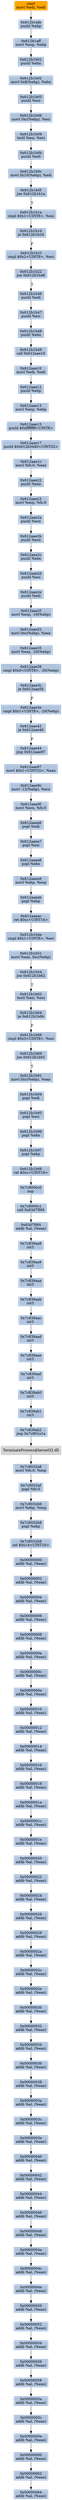 digraph G {
node[shape=rectangle,style=filled,fillcolor=lightsteelblue,color=lightsteelblue]
bgcolor="transparent"
a0x612b1afcmovl_edi_edi[label="start\nmovl %edi, %edi",color="lightgrey",fillcolor="orange"];
a0x612b1afepushl_ebp[label="0x612b1afe\npushl %ebp"];
a0x612b1affmovl_esp_ebp[label="0x612b1aff\nmovl %esp, %ebp"];
a0x612b1b01pushl_ebx[label="0x612b1b01\npushl %ebx"];
a0x612b1b02movl_0x8ebp__ebx[label="0x612b1b02\nmovl 0x8(%ebp), %ebx"];
a0x612b1b05pushl_esi[label="0x612b1b05\npushl %esi"];
a0x612b1b06movl_0xcebp__esi[label="0x612b1b06\nmovl 0xc(%ebp), %esi"];
a0x612b1b09testl_esi_esi[label="0x612b1b09\ntestl %esi, %esi"];
a0x612b1b0bpushl_edi[label="0x612b1b0b\npushl %edi"];
a0x612b1b0cmovl_0x10ebp__edi[label="0x612b1b0c\nmovl 0x10(%ebp), %edi"];
a0x612b1b0fjne_0x612b1b1a[label="0x612b1b0f\njne 0x612b1b1a"];
a0x612b1b1acmpl_0x1UINT8_esi[label="0x612b1b1a\ncmpl $0x1<UINT8>, %esi"];
a0x612b1b1dje_0x612b1b24[label="0x612b1b1d\nje 0x612b1b24"];
a0x612b1b1fcmpl_0x2UINT8_esi[label="0x612b1b1f\ncmpl $0x2<UINT8>, %esi"];
a0x612b1b22jne_0x612b1b46[label="0x612b1b22\njne 0x612b1b46"];
a0x612b1b46pushl_edi[label="0x612b1b46\npushl %edi"];
a0x612b1b47pushl_esi[label="0x612b1b47\npushl %esi"];
a0x612b1b48pushl_ebx[label="0x612b1b48\npushl %ebx"];
a0x612b1b49call_0x612aae10[label="0x612b1b49\ncall 0x612aae10"];
a0x612aae10movl_edi_edi[label="0x612aae10\nmovl %edi, %edi"];
a0x612aae12pushl_ebp[label="0x612aae12\npushl %ebp"];
a0x612aae13movl_esp_ebp[label="0x612aae13\nmovl %esp, %ebp"];
a0x612aae15pushl_0xffffffffUINT8[label="0x612aae15\npushl $0xffffffff<UINT8>"];
a0x612aae17pushl_0x612b3440UINT32[label="0x612aae17\npushl $0x612b3440<UINT32>"];
a0x612aae1cmovl_fs_0_eax[label="0x612aae1c\nmovl %fs:0, %eax"];
a0x612aae22pushl_eax[label="0x612aae22\npushl %eax"];
a0x612aae23movl_esp_fs_0[label="0x612aae23\nmovl %esp, %fs:0"];
a0x612aae2apushl_ecx[label="0x612aae2a\npushl %ecx"];
a0x612aae2bpushl_ecx[label="0x612aae2b\npushl %ecx"];
a0x612aae2cpushl_ebx[label="0x612aae2c\npushl %ebx"];
a0x612aae2dpushl_esi[label="0x612aae2d\npushl %esi"];
a0x612aae2epushl_edi[label="0x612aae2e\npushl %edi"];
a0x612aae2fmovl_esp__16ebp_[label="0x612aae2f\nmovl %esp, -16(%ebp)"];
a0x612aae32movl_0xcebp__eax[label="0x612aae32\nmovl 0xc(%ebp), %eax"];
a0x612aae35movl_eax__20ebp_[label="0x612aae35\nmovl %eax, -20(%ebp)"];
a0x612aae38cmpl_0x0UINT8__20ebp_[label="0x612aae38\ncmpl $0x0<UINT8>, -20(%ebp)"];
a0x612aae3cje_0x612aae5b[label="0x612aae3c\nje 0x612aae5b"];
a0x612aae3ecmpl_0x1UINT8__20ebp_[label="0x612aae3e\ncmpl $0x1<UINT8>, -20(%ebp)"];
a0x612aae42je_0x612aae46[label="0x612aae42\nje 0x612aae46"];
a0x612aae44jmp_0x612aae97[label="0x612aae44\njmp 0x612aae97"];
a0x612aae97movl_0x1UINT32_eax[label="0x612aae97\nmovl $0x1<UINT32>, %eax"];
a0x612aae9cmovl__12ebp__ecx[label="0x612aae9c\nmovl -12(%ebp), %ecx"];
a0x612aae9fmovl_ecx_fs_0[label="0x612aae9f\nmovl %ecx, %fs:0"];
a0x612aaea6popl_edi[label="0x612aaea6\npopl %edi"];
a0x612aaea7popl_esi[label="0x612aaea7\npopl %esi"];
a0x612aaea8popl_ebx[label="0x612aaea8\npopl %ebx"];
a0x612aaea9movl_ebp_esp[label="0x612aaea9\nmovl %ebp, %esp"];
a0x612aaeabpopl_ebp[label="0x612aaeab\npopl %ebp"];
a0x612aaeacret_0xcUINT16[label="0x612aaeac\nret $0xc<UINT16>"];
a0x612b1b4ecmpl_0x1UINT8_esi[label="0x612b1b4e\ncmpl $0x1<UINT8>, %esi"];
a0x612b1b51movl_eax_0xcebp_[label="0x612b1b51\nmovl %eax, 0xc(%ebp)"];
a0x612b1b54jne_0x612b1b62[label="0x612b1b54\njne 0x612b1b62"];
a0x612b1b62testl_esi_esi[label="0x612b1b62\ntestl %esi, %esi"];
a0x612b1b64je_0x612b1b6b[label="0x612b1b64\nje 0x612b1b6b"];
a0x612b1b66cmpl_0x3UINT8_esi[label="0x612b1b66\ncmpl $0x3<UINT8>, %esi"];
a0x612b1b69jne_0x612b1b91[label="0x612b1b69\njne 0x612b1b91"];
a0x612b1b91movl_0xcebp__eax[label="0x612b1b91\nmovl 0xc(%ebp), %eax"];
a0x612b1b94popl_edi[label="0x612b1b94\npopl %edi"];
a0x612b1b95popl_esi[label="0x612b1b95\npopl %esi"];
a0x612b1b96popl_ebx[label="0x612b1b96\npopl %ebx"];
a0x612b1b97popl_ebp[label="0x612b1b97\npopl %ebp"];
a0x612b1b98ret_0xcUINT16[label="0x612b1b98\nret $0xc<UINT16>"];
a0x7c8000c0nop_[label="0x7c8000c0\nnop "];
a0x7c8000c1call_0x63d7f9f4[label="0x7c8000c1\ncall 0x63d7f9f4"];
a0x63d7f9f4addb_al_eax_[label="0x63d7f9f4\naddb %al, (%eax)"];
a0x7c839aa8int3_[label="0x7c839aa8\nint3 "];
a0x7c839aa9int3_[label="0x7c839aa9\nint3 "];
a0x7c839aaaint3_[label="0x7c839aaa\nint3 "];
a0x7c839aabint3_[label="0x7c839aab\nint3 "];
a0x7c839aacint3_[label="0x7c839aac\nint3 "];
a0x7c839aadint3_[label="0x7c839aad\nint3 "];
a0x7c839aaeint3_[label="0x7c839aae\nint3 "];
a0x7c839aafint3_[label="0x7c839aaf\nint3 "];
a0x7c839ab0int3_[label="0x7c839ab0\nint3 "];
a0x7c839ab1int3_[label="0x7c839ab1\nint3 "];
a0x7c839ab2jmp_0x7c801e1a[label="0x7c839ab2\njmp 0x7c801e1a"];
TerminateProcess_kernel32_dll[label="TerminateProcess@kernel32.dll",color="lightgrey",fillcolor="lightgrey"];
a0x7c9032a8movl_fs_0_esp[label="0x7c9032a8\nmovl %fs:0, %esp"];
a0x7c9032afpopl_fs_0[label="0x7c9032af\npopl %fs:0"];
a0x7c9032b6movl_ebp_esp[label="0x7c9032b6\nmovl %ebp, %esp"];
a0x7c9032b8popl_ebp[label="0x7c9032b8\npopl %ebp"];
a0x7c9032b9ret_0x14UINT16[label="0x7c9032b9\nret $0x14<UINT16>"];
a0x00000000addb_al_eax_[label="0x00000000\naddb %al, (%eax)"];
a0x00000002addb_al_eax_[label="0x00000002\naddb %al, (%eax)"];
a0x00000004addb_al_eax_[label="0x00000004\naddb %al, (%eax)"];
a0x00000006addb_al_eax_[label="0x00000006\naddb %al, (%eax)"];
a0x00000008addb_al_eax_[label="0x00000008\naddb %al, (%eax)"];
a0x0000000aaddb_al_eax_[label="0x0000000a\naddb %al, (%eax)"];
a0x0000000caddb_al_eax_[label="0x0000000c\naddb %al, (%eax)"];
a0x0000000eaddb_al_eax_[label="0x0000000e\naddb %al, (%eax)"];
a0x00000010addb_al_eax_[label="0x00000010\naddb %al, (%eax)"];
a0x00000012addb_al_eax_[label="0x00000012\naddb %al, (%eax)"];
a0x00000014addb_al_eax_[label="0x00000014\naddb %al, (%eax)"];
a0x00000016addb_al_eax_[label="0x00000016\naddb %al, (%eax)"];
a0x00000018addb_al_eax_[label="0x00000018\naddb %al, (%eax)"];
a0x0000001aaddb_al_eax_[label="0x0000001a\naddb %al, (%eax)"];
a0x0000001caddb_al_eax_[label="0x0000001c\naddb %al, (%eax)"];
a0x0000001eaddb_al_eax_[label="0x0000001e\naddb %al, (%eax)"];
a0x00000020addb_al_eax_[label="0x00000020\naddb %al, (%eax)"];
a0x00000022addb_al_eax_[label="0x00000022\naddb %al, (%eax)"];
a0x00000024addb_al_eax_[label="0x00000024\naddb %al, (%eax)"];
a0x00000026addb_al_eax_[label="0x00000026\naddb %al, (%eax)"];
a0x00000028addb_al_eax_[label="0x00000028\naddb %al, (%eax)"];
a0x0000002aaddb_al_eax_[label="0x0000002a\naddb %al, (%eax)"];
a0x0000002caddb_al_eax_[label="0x0000002c\naddb %al, (%eax)"];
a0x0000002eaddb_al_eax_[label="0x0000002e\naddb %al, (%eax)"];
a0x00000030addb_al_eax_[label="0x00000030\naddb %al, (%eax)"];
a0x00000032addb_al_eax_[label="0x00000032\naddb %al, (%eax)"];
a0x00000034addb_al_eax_[label="0x00000034\naddb %al, (%eax)"];
a0x00000036addb_al_eax_[label="0x00000036\naddb %al, (%eax)"];
a0x00000038addb_al_eax_[label="0x00000038\naddb %al, (%eax)"];
a0x0000003aaddb_al_eax_[label="0x0000003a\naddb %al, (%eax)"];
a0x0000003caddb_al_eax_[label="0x0000003c\naddb %al, (%eax)"];
a0x0000003eaddb_al_eax_[label="0x0000003e\naddb %al, (%eax)"];
a0x00000040addb_al_eax_[label="0x00000040\naddb %al, (%eax)"];
a0x00000042addb_al_eax_[label="0x00000042\naddb %al, (%eax)"];
a0x00000044addb_al_eax_[label="0x00000044\naddb %al, (%eax)"];
a0x00000046addb_al_eax_[label="0x00000046\naddb %al, (%eax)"];
a0x00000048addb_al_eax_[label="0x00000048\naddb %al, (%eax)"];
a0x0000004aaddb_al_eax_[label="0x0000004a\naddb %al, (%eax)"];
a0x0000004caddb_al_eax_[label="0x0000004c\naddb %al, (%eax)"];
a0x0000004eaddb_al_eax_[label="0x0000004e\naddb %al, (%eax)"];
a0x00000050addb_al_eax_[label="0x00000050\naddb %al, (%eax)"];
a0x00000052addb_al_eax_[label="0x00000052\naddb %al, (%eax)"];
a0x00000054addb_al_eax_[label="0x00000054\naddb %al, (%eax)"];
a0x00000056addb_al_eax_[label="0x00000056\naddb %al, (%eax)"];
a0x00000058addb_al_eax_[label="0x00000058\naddb %al, (%eax)"];
a0x0000005aaddb_al_eax_[label="0x0000005a\naddb %al, (%eax)"];
a0x0000005caddb_al_eax_[label="0x0000005c\naddb %al, (%eax)"];
a0x0000005eaddb_al_eax_[label="0x0000005e\naddb %al, (%eax)"];
a0x00000060addb_al_eax_[label="0x00000060\naddb %al, (%eax)"];
a0x00000062addb_al_eax_[label="0x00000062\naddb %al, (%eax)"];
a0x00000064addb_al_eax_[label="0x00000064\naddb %al, (%eax)"];
a0x612b1afcmovl_edi_edi -> a0x612b1afepushl_ebp [color="#000000"];
a0x612b1afepushl_ebp -> a0x612b1affmovl_esp_ebp [color="#000000"];
a0x612b1affmovl_esp_ebp -> a0x612b1b01pushl_ebx [color="#000000"];
a0x612b1b01pushl_ebx -> a0x612b1b02movl_0x8ebp__ebx [color="#000000"];
a0x612b1b02movl_0x8ebp__ebx -> a0x612b1b05pushl_esi [color="#000000"];
a0x612b1b05pushl_esi -> a0x612b1b06movl_0xcebp__esi [color="#000000"];
a0x612b1b06movl_0xcebp__esi -> a0x612b1b09testl_esi_esi [color="#000000"];
a0x612b1b09testl_esi_esi -> a0x612b1b0bpushl_edi [color="#000000"];
a0x612b1b0bpushl_edi -> a0x612b1b0cmovl_0x10ebp__edi [color="#000000"];
a0x612b1b0cmovl_0x10ebp__edi -> a0x612b1b0fjne_0x612b1b1a [color="#000000"];
a0x612b1b0fjne_0x612b1b1a -> a0x612b1b1acmpl_0x1UINT8_esi [color="#000000",label="T"];
a0x612b1b1acmpl_0x1UINT8_esi -> a0x612b1b1dje_0x612b1b24 [color="#000000"];
a0x612b1b1dje_0x612b1b24 -> a0x612b1b1fcmpl_0x2UINT8_esi [color="#000000",label="F"];
a0x612b1b1fcmpl_0x2UINT8_esi -> a0x612b1b22jne_0x612b1b46 [color="#000000"];
a0x612b1b22jne_0x612b1b46 -> a0x612b1b46pushl_edi [color="#000000",label="T"];
a0x612b1b46pushl_edi -> a0x612b1b47pushl_esi [color="#000000"];
a0x612b1b47pushl_esi -> a0x612b1b48pushl_ebx [color="#000000"];
a0x612b1b48pushl_ebx -> a0x612b1b49call_0x612aae10 [color="#000000"];
a0x612b1b49call_0x612aae10 -> a0x612aae10movl_edi_edi [color="#000000"];
a0x612aae10movl_edi_edi -> a0x612aae12pushl_ebp [color="#000000"];
a0x612aae12pushl_ebp -> a0x612aae13movl_esp_ebp [color="#000000"];
a0x612aae13movl_esp_ebp -> a0x612aae15pushl_0xffffffffUINT8 [color="#000000"];
a0x612aae15pushl_0xffffffffUINT8 -> a0x612aae17pushl_0x612b3440UINT32 [color="#000000"];
a0x612aae17pushl_0x612b3440UINT32 -> a0x612aae1cmovl_fs_0_eax [color="#000000"];
a0x612aae1cmovl_fs_0_eax -> a0x612aae22pushl_eax [color="#000000"];
a0x612aae22pushl_eax -> a0x612aae23movl_esp_fs_0 [color="#000000"];
a0x612aae23movl_esp_fs_0 -> a0x612aae2apushl_ecx [color="#000000"];
a0x612aae2apushl_ecx -> a0x612aae2bpushl_ecx [color="#000000"];
a0x612aae2bpushl_ecx -> a0x612aae2cpushl_ebx [color="#000000"];
a0x612aae2cpushl_ebx -> a0x612aae2dpushl_esi [color="#000000"];
a0x612aae2dpushl_esi -> a0x612aae2epushl_edi [color="#000000"];
a0x612aae2epushl_edi -> a0x612aae2fmovl_esp__16ebp_ [color="#000000"];
a0x612aae2fmovl_esp__16ebp_ -> a0x612aae32movl_0xcebp__eax [color="#000000"];
a0x612aae32movl_0xcebp__eax -> a0x612aae35movl_eax__20ebp_ [color="#000000"];
a0x612aae35movl_eax__20ebp_ -> a0x612aae38cmpl_0x0UINT8__20ebp_ [color="#000000"];
a0x612aae38cmpl_0x0UINT8__20ebp_ -> a0x612aae3cje_0x612aae5b [color="#000000"];
a0x612aae3cje_0x612aae5b -> a0x612aae3ecmpl_0x1UINT8__20ebp_ [color="#000000",label="F"];
a0x612aae3ecmpl_0x1UINT8__20ebp_ -> a0x612aae42je_0x612aae46 [color="#000000"];
a0x612aae42je_0x612aae46 -> a0x612aae44jmp_0x612aae97 [color="#000000",label="F"];
a0x612aae44jmp_0x612aae97 -> a0x612aae97movl_0x1UINT32_eax [color="#000000"];
a0x612aae97movl_0x1UINT32_eax -> a0x612aae9cmovl__12ebp__ecx [color="#000000"];
a0x612aae9cmovl__12ebp__ecx -> a0x612aae9fmovl_ecx_fs_0 [color="#000000"];
a0x612aae9fmovl_ecx_fs_0 -> a0x612aaea6popl_edi [color="#000000"];
a0x612aaea6popl_edi -> a0x612aaea7popl_esi [color="#000000"];
a0x612aaea7popl_esi -> a0x612aaea8popl_ebx [color="#000000"];
a0x612aaea8popl_ebx -> a0x612aaea9movl_ebp_esp [color="#000000"];
a0x612aaea9movl_ebp_esp -> a0x612aaeabpopl_ebp [color="#000000"];
a0x612aaeabpopl_ebp -> a0x612aaeacret_0xcUINT16 [color="#000000"];
a0x612aaeacret_0xcUINT16 -> a0x612b1b4ecmpl_0x1UINT8_esi [color="#000000"];
a0x612b1b4ecmpl_0x1UINT8_esi -> a0x612b1b51movl_eax_0xcebp_ [color="#000000"];
a0x612b1b51movl_eax_0xcebp_ -> a0x612b1b54jne_0x612b1b62 [color="#000000"];
a0x612b1b54jne_0x612b1b62 -> a0x612b1b62testl_esi_esi [color="#000000",label="T"];
a0x612b1b62testl_esi_esi -> a0x612b1b64je_0x612b1b6b [color="#000000"];
a0x612b1b64je_0x612b1b6b -> a0x612b1b66cmpl_0x3UINT8_esi [color="#000000",label="F"];
a0x612b1b66cmpl_0x3UINT8_esi -> a0x612b1b69jne_0x612b1b91 [color="#000000"];
a0x612b1b69jne_0x612b1b91 -> a0x612b1b91movl_0xcebp__eax [color="#000000",label="T"];
a0x612b1b91movl_0xcebp__eax -> a0x612b1b94popl_edi [color="#000000"];
a0x612b1b94popl_edi -> a0x612b1b95popl_esi [color="#000000"];
a0x612b1b95popl_esi -> a0x612b1b96popl_ebx [color="#000000"];
a0x612b1b96popl_ebx -> a0x612b1b97popl_ebp [color="#000000"];
a0x612b1b97popl_ebp -> a0x612b1b98ret_0xcUINT16 [color="#000000"];
a0x612b1b98ret_0xcUINT16 -> a0x7c8000c0nop_ [color="#000000"];
a0x7c8000c0nop_ -> a0x7c8000c1call_0x63d7f9f4 [color="#000000"];
a0x7c8000c1call_0x63d7f9f4 -> a0x63d7f9f4addb_al_eax_ [color="#000000"];
a0x63d7f9f4addb_al_eax_ -> a0x7c839aa8int3_ [color="#000000"];
a0x7c839aa8int3_ -> a0x7c839aa9int3_ [color="#000000"];
a0x7c839aa9int3_ -> a0x7c839aaaint3_ [color="#000000"];
a0x7c839aaaint3_ -> a0x7c839aabint3_ [color="#000000"];
a0x7c839aabint3_ -> a0x7c839aacint3_ [color="#000000"];
a0x7c839aacint3_ -> a0x7c839aadint3_ [color="#000000"];
a0x7c839aadint3_ -> a0x7c839aaeint3_ [color="#000000"];
a0x7c839aaeint3_ -> a0x7c839aafint3_ [color="#000000"];
a0x7c839aafint3_ -> a0x7c839ab0int3_ [color="#000000"];
a0x7c839ab0int3_ -> a0x7c839ab1int3_ [color="#000000"];
a0x7c839ab1int3_ -> a0x7c839ab2jmp_0x7c801e1a [color="#000000"];
a0x7c839ab2jmp_0x7c801e1a -> TerminateProcess_kernel32_dll [color="#000000"];
TerminateProcess_kernel32_dll -> a0x7c9032a8movl_fs_0_esp [color="#000000"];
a0x7c9032a8movl_fs_0_esp -> a0x7c9032afpopl_fs_0 [color="#000000"];
a0x7c9032afpopl_fs_0 -> a0x7c9032b6movl_ebp_esp [color="#000000"];
a0x7c9032b6movl_ebp_esp -> a0x7c9032b8popl_ebp [color="#000000"];
a0x7c9032b8popl_ebp -> a0x7c9032b9ret_0x14UINT16 [color="#000000"];
a0x7c9032b9ret_0x14UINT16 -> a0x00000000addb_al_eax_ [color="#000000"];
a0x00000000addb_al_eax_ -> a0x00000002addb_al_eax_ [color="#000000"];
a0x00000002addb_al_eax_ -> a0x00000004addb_al_eax_ [color="#000000"];
a0x00000004addb_al_eax_ -> a0x00000006addb_al_eax_ [color="#000000"];
a0x00000006addb_al_eax_ -> a0x00000008addb_al_eax_ [color="#000000"];
a0x00000008addb_al_eax_ -> a0x0000000aaddb_al_eax_ [color="#000000"];
a0x0000000aaddb_al_eax_ -> a0x0000000caddb_al_eax_ [color="#000000"];
a0x0000000caddb_al_eax_ -> a0x0000000eaddb_al_eax_ [color="#000000"];
a0x0000000eaddb_al_eax_ -> a0x00000010addb_al_eax_ [color="#000000"];
a0x00000010addb_al_eax_ -> a0x00000012addb_al_eax_ [color="#000000"];
a0x00000012addb_al_eax_ -> a0x00000014addb_al_eax_ [color="#000000"];
a0x00000014addb_al_eax_ -> a0x00000016addb_al_eax_ [color="#000000"];
a0x00000016addb_al_eax_ -> a0x00000018addb_al_eax_ [color="#000000"];
a0x00000018addb_al_eax_ -> a0x0000001aaddb_al_eax_ [color="#000000"];
a0x0000001aaddb_al_eax_ -> a0x0000001caddb_al_eax_ [color="#000000"];
a0x0000001caddb_al_eax_ -> a0x0000001eaddb_al_eax_ [color="#000000"];
a0x0000001eaddb_al_eax_ -> a0x00000020addb_al_eax_ [color="#000000"];
a0x00000020addb_al_eax_ -> a0x00000022addb_al_eax_ [color="#000000"];
a0x00000022addb_al_eax_ -> a0x00000024addb_al_eax_ [color="#000000"];
a0x00000024addb_al_eax_ -> a0x00000026addb_al_eax_ [color="#000000"];
a0x00000026addb_al_eax_ -> a0x00000028addb_al_eax_ [color="#000000"];
a0x00000028addb_al_eax_ -> a0x0000002aaddb_al_eax_ [color="#000000"];
a0x0000002aaddb_al_eax_ -> a0x0000002caddb_al_eax_ [color="#000000"];
a0x0000002caddb_al_eax_ -> a0x0000002eaddb_al_eax_ [color="#000000"];
a0x0000002eaddb_al_eax_ -> a0x00000030addb_al_eax_ [color="#000000"];
a0x00000030addb_al_eax_ -> a0x00000032addb_al_eax_ [color="#000000"];
a0x00000032addb_al_eax_ -> a0x00000034addb_al_eax_ [color="#000000"];
a0x00000034addb_al_eax_ -> a0x00000036addb_al_eax_ [color="#000000"];
a0x00000036addb_al_eax_ -> a0x00000038addb_al_eax_ [color="#000000"];
a0x00000038addb_al_eax_ -> a0x0000003aaddb_al_eax_ [color="#000000"];
a0x0000003aaddb_al_eax_ -> a0x0000003caddb_al_eax_ [color="#000000"];
a0x0000003caddb_al_eax_ -> a0x0000003eaddb_al_eax_ [color="#000000"];
a0x0000003eaddb_al_eax_ -> a0x00000040addb_al_eax_ [color="#000000"];
a0x00000040addb_al_eax_ -> a0x00000042addb_al_eax_ [color="#000000"];
a0x00000042addb_al_eax_ -> a0x00000044addb_al_eax_ [color="#000000"];
a0x00000044addb_al_eax_ -> a0x00000046addb_al_eax_ [color="#000000"];
a0x00000046addb_al_eax_ -> a0x00000048addb_al_eax_ [color="#000000"];
a0x00000048addb_al_eax_ -> a0x0000004aaddb_al_eax_ [color="#000000"];
a0x0000004aaddb_al_eax_ -> a0x0000004caddb_al_eax_ [color="#000000"];
a0x0000004caddb_al_eax_ -> a0x0000004eaddb_al_eax_ [color="#000000"];
a0x0000004eaddb_al_eax_ -> a0x00000050addb_al_eax_ [color="#000000"];
a0x00000050addb_al_eax_ -> a0x00000052addb_al_eax_ [color="#000000"];
a0x00000052addb_al_eax_ -> a0x00000054addb_al_eax_ [color="#000000"];
a0x00000054addb_al_eax_ -> a0x00000056addb_al_eax_ [color="#000000"];
a0x00000056addb_al_eax_ -> a0x00000058addb_al_eax_ [color="#000000"];
a0x00000058addb_al_eax_ -> a0x0000005aaddb_al_eax_ [color="#000000"];
a0x0000005aaddb_al_eax_ -> a0x0000005caddb_al_eax_ [color="#000000"];
a0x0000005caddb_al_eax_ -> a0x0000005eaddb_al_eax_ [color="#000000"];
a0x0000005eaddb_al_eax_ -> a0x00000060addb_al_eax_ [color="#000000"];
a0x00000060addb_al_eax_ -> a0x00000062addb_al_eax_ [color="#000000"];
a0x00000062addb_al_eax_ -> a0x00000064addb_al_eax_ [color="#000000"];
}
